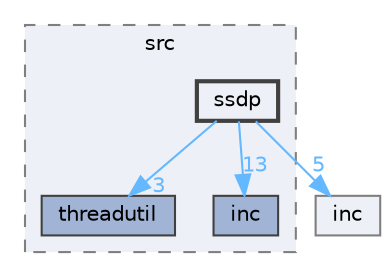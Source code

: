 digraph "/Users/mylhyz/Downloads/libupnp-1.14.18/upnp/src/ssdp"
{
 // LATEX_PDF_SIZE
  bgcolor="transparent";
  edge [fontname=Helvetica,fontsize=10,labelfontname=Helvetica,labelfontsize=10];
  node [fontname=Helvetica,fontsize=10,shape=box,height=0.2,width=0.4];
  compound=true
  subgraph clusterdir_9eafd26b178b581de33acfe950a9348a {
    graph [ bgcolor="#edf0f7", pencolor="grey50", label="src", fontname=Helvetica,fontsize=10 style="filled,dashed", URL="dir_9eafd26b178b581de33acfe950a9348a.html",tooltip=""]
  dir_b55379a609a24e9497a7ea9c4103a8a7 [label="threadutil", fillcolor="#a2b4d6", color="grey25", style="filled", URL="dir_b55379a609a24e9497a7ea9c4103a8a7.html",tooltip=""];
  dir_be5f34028fa5c62f24311a29a5bbedc5 [label="inc", fillcolor="#a2b4d6", color="grey25", style="filled", URL="dir_be5f34028fa5c62f24311a29a5bbedc5.html",tooltip=""];
  dir_0114cc0f9ef16fd759c9fd4c3f4fa5b6 [label="ssdp", fillcolor="#edf0f7", color="grey25", style="filled,bold", URL="dir_0114cc0f9ef16fd759c9fd4c3f4fa5b6.html",tooltip=""];
  }
  dir_3da35c713fa963ae049913675ac870d6 [label="inc", fillcolor="#edf0f7", color="grey50", style="filled", URL="dir_3da35c713fa963ae049913675ac870d6.html",tooltip=""];
  dir_0114cc0f9ef16fd759c9fd4c3f4fa5b6->dir_3da35c713fa963ae049913675ac870d6 [headlabel="5", labeldistance=1.5 headhref="dir_000020_000009.html" href="dir_000020_000009.html" color="steelblue1" fontcolor="steelblue1"];
  dir_0114cc0f9ef16fd759c9fd4c3f4fa5b6->dir_b55379a609a24e9497a7ea9c4103a8a7 [headlabel="3", labeldistance=1.5 headhref="dir_000020_000021.html" href="dir_000020_000021.html" color="steelblue1" fontcolor="steelblue1"];
  dir_0114cc0f9ef16fd759c9fd4c3f4fa5b6->dir_be5f34028fa5c62f24311a29a5bbedc5 [headlabel="13", labeldistance=1.5 headhref="dir_000020_000010.html" href="dir_000020_000010.html" color="steelblue1" fontcolor="steelblue1"];
}
